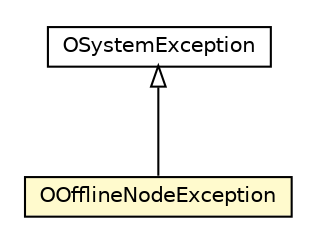 #!/usr/local/bin/dot
#
# Class diagram 
# Generated by UMLGraph version R5_6-24-gf6e263 (http://www.umlgraph.org/)
#

digraph G {
	edge [fontname="Helvetica",fontsize=10,labelfontname="Helvetica",labelfontsize=10];
	node [fontname="Helvetica",fontsize=10,shape=plaintext];
	nodesep=0.25;
	ranksep=0.5;
	// com.orientechnologies.common.concur.OOfflineNodeException
	c2684555 [label=<<table title="com.orientechnologies.common.concur.OOfflineNodeException" border="0" cellborder="1" cellspacing="0" cellpadding="2" port="p" bgcolor="lemonChiffon" href="./OOfflineNodeException.html">
		<tr><td><table border="0" cellspacing="0" cellpadding="1">
<tr><td align="center" balign="center"> OOfflineNodeException </td></tr>
		</table></td></tr>
		</table>>, URL="./OOfflineNodeException.html", fontname="Helvetica", fontcolor="black", fontsize=10.0];
	// com.orientechnologies.common.exception.OSystemException
	c2684683 [label=<<table title="com.orientechnologies.common.exception.OSystemException" border="0" cellborder="1" cellspacing="0" cellpadding="2" port="p" href="../exception/OSystemException.html">
		<tr><td><table border="0" cellspacing="0" cellpadding="1">
<tr><td align="center" balign="center"> OSystemException </td></tr>
		</table></td></tr>
		</table>>, URL="../exception/OSystemException.html", fontname="Helvetica", fontcolor="black", fontsize=10.0];
	//com.orientechnologies.common.concur.OOfflineNodeException extends com.orientechnologies.common.exception.OSystemException
	c2684683:p -> c2684555:p [dir=back,arrowtail=empty];
}

